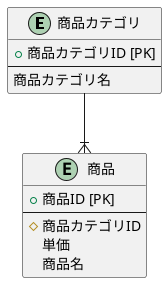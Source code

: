 @startuml

/'
▼PlantUML で ER 図（ERD）を描く（似非ではないです） - Qiita
https://qiita.com/Tachy_Pochy/items/752ef6e3d38e970378f0
'/

entity "商品カテゴリ" as ItemCategory {
    + 商品カテゴリID [PK]
    --
    商品カテゴリ名
}

entity "商品" as Item {
    + 商品ID [PK]
    --
    # 商品カテゴリID
    単価
    商品名
}

ItemCategory -do-|{ Item

@enduml
